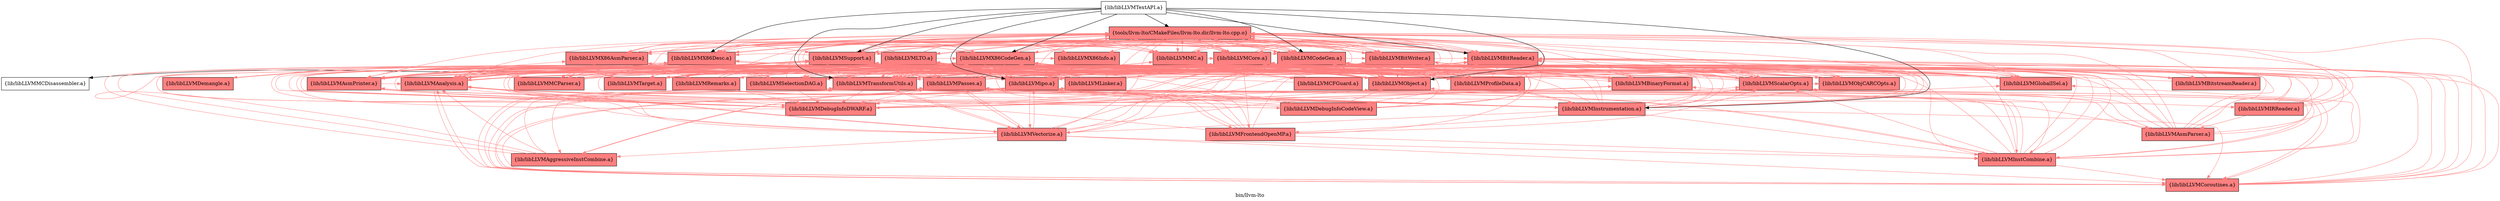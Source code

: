 digraph "bin/llvm-lto" {
	label="bin/llvm-lto";
	{ rank=same; Node0x5652a8c445f8;  }
	{ rank=same; Node0x5652a8c4ddd8; Node0x5652a8c4e2d8; Node0x5652a8c497d8; Node0x5652a8c49cd8; Node0x5652a8c4a1d8; Node0x5652a8c4a6d8; Node0x5652a8c4abd8; Node0x5652a8c4b0d8; Node0x5652a8c4bad8; Node0x5652a8c50fd8; Node0x5652a8c519d8;  }
	{ rank=same; Node0x5652a8c4cfc8; Node0x5652a8c373f8; Node0x5652a8c51ed8; Node0x5652a8c3d6b8; Node0x5652a8c4e788; Node0x5652a8c3d208; Node0x5652a8c3ef68; Node0x5652a8c57d38; Node0x5652a8c4e288; Node0x5652a8c523d8; Node0x5652a8c58738; Node0x5652a8c56078; Node0x5652a8c514d8; Node0x5652a8c44a08; Node0x5652a8c56578; Node0x5652a8c3c9e8; Node0x5652a8c461c8; Node0x5652a8c3b5e8; Node0x5652a8c3ac88; Node0x5652a8c56a78;  }

	Node0x5652a8c445f8 [shape=record,shape=box,style=filled,fillcolor="1.000000 0.5 1",group=1,label="{tools/llvm-lto/CMakeFiles/llvm-lto.dir/llvm-lto.cpp.o}"];
	Node0x5652a8c445f8 -> Node0x5652a8c4ddd8[color="1.000000 0.5 1"];
	Node0x5652a8c445f8 -> Node0x5652a8c4e2d8[color="1.000000 0.5 1"];
	Node0x5652a8c445f8 -> Node0x5652a8c497d8[color="1.000000 0.5 1"];
	Node0x5652a8c445f8 -> Node0x5652a8c49cd8[color="1.000000 0.5 1"];
	Node0x5652a8c445f8 -> Node0x5652a8c4a1d8[color="1.000000 0.5 1"];
	Node0x5652a8c445f8 -> Node0x5652a8c4a6d8[color="1.000000 0.5 1"];
	Node0x5652a8c445f8 -> Node0x5652a8c4abd8[color="1.000000 0.5 1"];
	Node0x5652a8c445f8 -> Node0x5652a8c4b0d8[color="1.000000 0.5 1"];
	Node0x5652a8c445f8 -> Node0x5652a8c4bad8[color="1.000000 0.5 1"];
	Node0x5652a8c445f8 -> Node0x5652a8c50fd8[color="1.000000 0.5 1"];
	Node0x5652a8c445f8 -> Node0x5652a8c519d8[color="1.000000 0.5 1"];
	Node0x5652a8c4ddd8 [shape=record,shape=box,style=filled,fillcolor="1.000000 0.5 1",group=1,label="{lib/libLLVMX86AsmParser.a}"];
	Node0x5652a8c4ddd8 -> Node0x5652a8c445f8[color="1.000000 0.5 1"];
	Node0x5652a8c4ddd8 -> Node0x5652a8c497d8[color="1.000000 0.5 1"];
	Node0x5652a8c4ddd8 -> Node0x5652a8c49cd8[color="1.000000 0.5 1"];
	Node0x5652a8c4ddd8 -> Node0x5652a8c50fd8[color="1.000000 0.5 1"];
	Node0x5652a8c4ddd8 -> Node0x5652a8c519d8[color="1.000000 0.5 1"];
	Node0x5652a8c4ddd8 -> Node0x5652a8c4cfc8[color="1.000000 0.5 1"];
	Node0x5652a8c4e2d8 [shape=record,shape=box,style=filled,fillcolor="1.000000 0.5 1",group=1,label="{lib/libLLVMX86CodeGen.a}"];
	Node0x5652a8c4e2d8 -> Node0x5652a8c497d8[color="1.000000 0.5 1"];
	Node0x5652a8c4e2d8 -> Node0x5652a8c49cd8[color="1.000000 0.5 1"];
	Node0x5652a8c4e2d8 -> Node0x5652a8c4abd8[color="1.000000 0.5 1"];
	Node0x5652a8c4e2d8 -> Node0x5652a8c4b0d8[color="1.000000 0.5 1"];
	Node0x5652a8c4e2d8 -> Node0x5652a8c50fd8[color="1.000000 0.5 1"];
	Node0x5652a8c4e2d8 -> Node0x5652a8c519d8[color="1.000000 0.5 1"];
	Node0x5652a8c4e2d8 -> Node0x5652a8c373f8[color="1.000000 0.5 1"];
	Node0x5652a8c4e2d8 -> Node0x5652a8c445f8[color="1.000000 0.5 1"];
	Node0x5652a8c4e2d8 -> Node0x5652a8c51ed8[color="1.000000 0.5 1"];
	Node0x5652a8c4e2d8 -> Node0x5652a8c3d6b8[color="1.000000 0.5 1"];
	Node0x5652a8c4e2d8 -> Node0x5652a8c4e788[color="1.000000 0.5 1"];
	Node0x5652a8c4e2d8 -> Node0x5652a8c3d208[color="1.000000 0.5 1"];
	Node0x5652a8c4e2d8 -> Node0x5652a8c3ef68[color="1.000000 0.5 1"];
	Node0x5652a8c4e2d8 -> Node0x5652a8c57d38[color="1.000000 0.5 1"];
	Node0x5652a8c4e2d8 -> Node0x5652a8c4e288[color="1.000000 0.5 1"];
	Node0x5652a8c497d8 [shape=record,shape=box,style=filled,fillcolor="1.000000 0.5 1",group=1,label="{lib/libLLVMX86Desc.a}"];
	Node0x5652a8c497d8 -> Node0x5652a8c445f8[color="1.000000 0.5 1"];
	Node0x5652a8c497d8 -> Node0x5652a8c50fd8[color="1.000000 0.5 1"];
	Node0x5652a8c497d8 -> Node0x5652a8c519d8[color="1.000000 0.5 1"];
	Node0x5652a8c497d8 -> Node0x5652a8c4e2d8[color="1.000000 0.5 1"];
	Node0x5652a8c497d8 -> Node0x5652a8c49cd8[color="1.000000 0.5 1"];
	Node0x5652a8c497d8 -> Node0x5652a8c523d8;
	Node0x5652a8c497d8 -> Node0x5652a8c4ddd8[color="1.000000 0.5 1"];
	Node0x5652a8c497d8 -> Node0x5652a8c58738[color="1.000000 0.5 1"];
	Node0x5652a8c49cd8 [shape=record,shape=box,style=filled,fillcolor="1.000000 0.5 1",group=1,label="{lib/libLLVMX86Info.a}"];
	Node0x5652a8c49cd8 -> Node0x5652a8c519d8[color="1.000000 0.5 1"];
	Node0x5652a8c4a1d8 [shape=record,shape=box,style=filled,fillcolor="1.000000 0.5 1",group=1,label="{lib/libLLVMBitReader.a}"];
	Node0x5652a8c4a1d8 -> Node0x5652a8c445f8[color="1.000000 0.5 1"];
	Node0x5652a8c4a1d8 -> Node0x5652a8c4e2d8[color="1.000000 0.5 1"];
	Node0x5652a8c4a1d8 -> Node0x5652a8c4b0d8[color="1.000000 0.5 1"];
	Node0x5652a8c4a1d8 -> Node0x5652a8c519d8[color="1.000000 0.5 1"];
	Node0x5652a8c4a1d8 -> Node0x5652a8c56078[color="1.000000 0.5 1"];
	Node0x5652a8c4a6d8 [shape=record,shape=box,style=filled,fillcolor="1.000000 0.5 1",group=1,label="{lib/libLLVMBitWriter.a}"];
	Node0x5652a8c4a6d8 -> Node0x5652a8c445f8[color="1.000000 0.5 1"];
	Node0x5652a8c4a6d8 -> Node0x5652a8c4e2d8[color="1.000000 0.5 1"];
	Node0x5652a8c4a6d8 -> Node0x5652a8c4a1d8[color="1.000000 0.5 1"];
	Node0x5652a8c4a6d8 -> Node0x5652a8c4b0d8[color="1.000000 0.5 1"];
	Node0x5652a8c4a6d8 -> Node0x5652a8c50fd8[color="1.000000 0.5 1"];
	Node0x5652a8c4a6d8 -> Node0x5652a8c514d8[color="1.000000 0.5 1"];
	Node0x5652a8c4a6d8 -> Node0x5652a8c519d8[color="1.000000 0.5 1"];
	Node0x5652a8c4a6d8 -> Node0x5652a8c4e788[color="1.000000 0.5 1"];
	Node0x5652a8c4abd8 [shape=record,shape=box,style=filled,fillcolor="1.000000 0.5 1",group=1,label="{lib/libLLVMCodeGen.a}"];
	Node0x5652a8c4abd8 -> Node0x5652a8c4e2d8[color="1.000000 0.5 1"];
	Node0x5652a8c4abd8 -> Node0x5652a8c4b0d8[color="1.000000 0.5 1"];
	Node0x5652a8c4abd8 -> Node0x5652a8c519d8[color="1.000000 0.5 1"];
	Node0x5652a8c4abd8 -> Node0x5652a8c4e788[color="1.000000 0.5 1"];
	Node0x5652a8c4abd8 -> Node0x5652a8c445f8[color="1.000000 0.5 1"];
	Node0x5652a8c4abd8 -> Node0x5652a8c50fd8[color="1.000000 0.5 1"];
	Node0x5652a8c4abd8 -> Node0x5652a8c4e288[color="1.000000 0.5 1"];
	Node0x5652a8c4abd8 -> Node0x5652a8c497d8[color="1.000000 0.5 1"];
	Node0x5652a8c4abd8 -> Node0x5652a8c51ed8[color="1.000000 0.5 1"];
	Node0x5652a8c4abd8 -> Node0x5652a8c4a6d8[color="1.000000 0.5 1"];
	Node0x5652a8c4abd8 -> Node0x5652a8c57d38[color="1.000000 0.5 1"];
	Node0x5652a8c4abd8 -> Node0x5652a8c44a08[color="1.000000 0.5 1"];
	Node0x5652a8c4abd8 -> Node0x5652a8c4a1d8[color="1.000000 0.5 1"];
	Node0x5652a8c4abd8 -> Node0x5652a8c373f8[color="1.000000 0.5 1"];
	Node0x5652a8c4b0d8 [shape=record,shape=box,style=filled,fillcolor="1.000000 0.5 1",group=1,label="{lib/libLLVMCore.a}"];
	Node0x5652a8c4b0d8 -> Node0x5652a8c445f8[color="1.000000 0.5 1"];
	Node0x5652a8c4b0d8 -> Node0x5652a8c4e2d8[color="1.000000 0.5 1"];
	Node0x5652a8c4b0d8 -> Node0x5652a8c4a6d8[color="1.000000 0.5 1"];
	Node0x5652a8c4b0d8 -> Node0x5652a8c4abd8[color="1.000000 0.5 1"];
	Node0x5652a8c4b0d8 -> Node0x5652a8c519d8[color="1.000000 0.5 1"];
	Node0x5652a8c4b0d8 -> Node0x5652a8c58738[color="1.000000 0.5 1"];
	Node0x5652a8c4b0d8 -> Node0x5652a8c497d8[color="1.000000 0.5 1"];
	Node0x5652a8c4b0d8 -> Node0x5652a8c4a1d8[color="1.000000 0.5 1"];
	Node0x5652a8c4b0d8 -> Node0x5652a8c56578[color="1.000000 0.5 1"];
	Node0x5652a8c4b0d8 -> Node0x5652a8c3d208[color="1.000000 0.5 1"];
	Node0x5652a8c4bad8 [shape=record,shape=box,style=filled,fillcolor="1.000000 0.5 1",group=1,label="{lib/libLLVMLTO.a}"];
	Node0x5652a8c4bad8 -> Node0x5652a8c445f8[color="1.000000 0.5 1"];
	Node0x5652a8c4bad8 -> Node0x5652a8c4e2d8[color="1.000000 0.5 1"];
	Node0x5652a8c4bad8 -> Node0x5652a8c497d8[color="1.000000 0.5 1"];
	Node0x5652a8c4bad8 -> Node0x5652a8c4a1d8[color="1.000000 0.5 1"];
	Node0x5652a8c4bad8 -> Node0x5652a8c4a6d8[color="1.000000 0.5 1"];
	Node0x5652a8c4bad8 -> Node0x5652a8c4abd8[color="1.000000 0.5 1"];
	Node0x5652a8c4bad8 -> Node0x5652a8c4b0d8[color="1.000000 0.5 1"];
	Node0x5652a8c4bad8 -> Node0x5652a8c514d8[color="1.000000 0.5 1"];
	Node0x5652a8c4bad8 -> Node0x5652a8c519d8[color="1.000000 0.5 1"];
	Node0x5652a8c4bad8 -> Node0x5652a8c3c9e8[color="1.000000 0.5 1"];
	Node0x5652a8c4bad8 -> Node0x5652a8c461c8[color="1.000000 0.5 1"];
	Node0x5652a8c4bad8 -> Node0x5652a8c4e788[color="1.000000 0.5 1"];
	Node0x5652a8c4bad8 -> Node0x5652a8c50fd8[color="1.000000 0.5 1"];
	Node0x5652a8c4bad8 -> Node0x5652a8c51ed8[color="1.000000 0.5 1"];
	Node0x5652a8c4bad8 -> Node0x5652a8c3b5e8[color="1.000000 0.5 1"];
	Node0x5652a8c4bad8 -> Node0x5652a8c4e288[color="1.000000 0.5 1"];
	Node0x5652a8c4bad8 -> Node0x5652a8c58738[color="1.000000 0.5 1"];
	Node0x5652a8c4bad8 -> Node0x5652a8c3ac88[color="1.000000 0.5 1"];
	Node0x5652a8c50fd8 [shape=record,shape=box,style=filled,fillcolor="1.000000 0.5 1",group=1,label="{lib/libLLVMMC.a}"];
	Node0x5652a8c50fd8 -> Node0x5652a8c497d8[color="1.000000 0.5 1"];
	Node0x5652a8c50fd8 -> Node0x5652a8c519d8[color="1.000000 0.5 1"];
	Node0x5652a8c50fd8 -> Node0x5652a8c445f8[color="1.000000 0.5 1"];
	Node0x5652a8c50fd8 -> Node0x5652a8c4a1d8[color="1.000000 0.5 1"];
	Node0x5652a8c50fd8 -> Node0x5652a8c4a6d8[color="1.000000 0.5 1"];
	Node0x5652a8c50fd8 -> Node0x5652a8c4abd8[color="1.000000 0.5 1"];
	Node0x5652a8c50fd8 -> Node0x5652a8c4b0d8[color="1.000000 0.5 1"];
	Node0x5652a8c50fd8 -> Node0x5652a8c4ddd8[color="1.000000 0.5 1"];
	Node0x5652a8c50fd8 -> Node0x5652a8c4e2d8[color="1.000000 0.5 1"];
	Node0x5652a8c50fd8 -> Node0x5652a8c58738[color="1.000000 0.5 1"];
	Node0x5652a8c519d8 [shape=record,shape=box,style=filled,fillcolor="1.000000 0.5 1",group=1,label="{lib/libLLVMSupport.a}"];
	Node0x5652a8c519d8 -> Node0x5652a8c445f8[color="1.000000 0.5 1"];
	Node0x5652a8c519d8 -> Node0x5652a8c4e2d8[color="1.000000 0.5 1"];
	Node0x5652a8c519d8 -> Node0x5652a8c4a1d8[color="1.000000 0.5 1"];
	Node0x5652a8c519d8 -> Node0x5652a8c4abd8[color="1.000000 0.5 1"];
	Node0x5652a8c519d8 -> Node0x5652a8c4b0d8[color="1.000000 0.5 1"];
	Node0x5652a8c519d8 -> Node0x5652a8c4bad8[color="1.000000 0.5 1"];
	Node0x5652a8c519d8 -> Node0x5652a8c514d8[color="1.000000 0.5 1"];
	Node0x5652a8c519d8 -> Node0x5652a8c4a6d8[color="1.000000 0.5 1"];
	Node0x5652a8c519d8 -> Node0x5652a8c50fd8[color="1.000000 0.5 1"];
	Node0x5652a8c519d8 -> Node0x5652a8c497d8[color="1.000000 0.5 1"];
	Node0x5652a8c519d8 -> Node0x5652a8c373f8[color="1.000000 0.5 1"];
	Node0x5652a8c519d8 -> Node0x5652a8c56a78[color="1.000000 0.5 1"];
	Node0x5652a8c4cfc8 [shape=record,shape=box,style=filled,fillcolor="1.000000 0.5 1",group=1,label="{lib/libLLVMMCParser.a}"];
	Node0x5652a8c4cfc8 -> Node0x5652a8c445f8[color="1.000000 0.5 1"];
	Node0x5652a8c4cfc8 -> Node0x5652a8c4ddd8[color="1.000000 0.5 1"];
	Node0x5652a8c4cfc8 -> Node0x5652a8c4e2d8[color="1.000000 0.5 1"];
	Node0x5652a8c4cfc8 -> Node0x5652a8c4a1d8[color="1.000000 0.5 1"];
	Node0x5652a8c4cfc8 -> Node0x5652a8c4abd8[color="1.000000 0.5 1"];
	Node0x5652a8c4cfc8 -> Node0x5652a8c4bad8[color="1.000000 0.5 1"];
	Node0x5652a8c4cfc8 -> Node0x5652a8c50fd8[color="1.000000 0.5 1"];
	Node0x5652a8c4cfc8 -> Node0x5652a8c514d8[color="1.000000 0.5 1"];
	Node0x5652a8c4cfc8 -> Node0x5652a8c519d8[color="1.000000 0.5 1"];
	Node0x5652a8c4cfc8 -> Node0x5652a8c4b0d8[color="1.000000 0.5 1"];
	Node0x5652a8c4cfc8 -> Node0x5652a8c497d8[color="1.000000 0.5 1"];
	Node0x5652a8c373f8 [shape=record,shape=box,style=filled,fillcolor="1.000000 0.5 1",group=1,label="{lib/libLLVMAsmPrinter.a}"];
	Node0x5652a8c373f8 -> Node0x5652a8c445f8[color="1.000000 0.5 1"];
	Node0x5652a8c373f8 -> Node0x5652a8c4e2d8[color="1.000000 0.5 1"];
	Node0x5652a8c373f8 -> Node0x5652a8c497d8[color="1.000000 0.5 1"];
	Node0x5652a8c373f8 -> Node0x5652a8c4a1d8[color="1.000000 0.5 1"];
	Node0x5652a8c373f8 -> Node0x5652a8c4abd8[color="1.000000 0.5 1"];
	Node0x5652a8c373f8 -> Node0x5652a8c4b0d8[color="1.000000 0.5 1"];
	Node0x5652a8c373f8 -> Node0x5652a8c4bad8[color="1.000000 0.5 1"];
	Node0x5652a8c373f8 -> Node0x5652a8c50fd8[color="1.000000 0.5 1"];
	Node0x5652a8c373f8 -> Node0x5652a8c519d8[color="1.000000 0.5 1"];
	Node0x5652a8c373f8 -> Node0x5652a8c51ed8[color="1.000000 0.5 1"];
	Node0x5652a8c373f8 -> Node0x5652a8c4e788[color="1.000000 0.5 1"];
	Node0x5652a8c373f8 -> Node0x5652a8c58738[color="1.000000 0.5 1"];
	Node0x5652a8c373f8 -> Node0x5652a8c56578[color="1.000000 0.5 1"];
	Node0x5652a8c373f8 -> Node0x5652a8c4ddd8[color="1.000000 0.5 1"];
	Node0x5652a8c373f8 -> Node0x5652a8c514d8[color="1.000000 0.5 1"];
	Node0x5652a8c373f8 -> Node0x5652a8c4cfc8[color="1.000000 0.5 1"];
	Node0x5652a8c373f8 -> Node0x5652a8c3db68[color="1.000000 0.5 1"];
	Node0x5652a8c373f8 -> Node0x5652a8c4a6d8[color="1.000000 0.5 1"];
	Node0x5652a8c373f8 -> Node0x5652a8c4b268[color="1.000000 0.5 1"];
	Node0x5652a8c51ed8 [shape=record,shape=box,style=filled,fillcolor="1.000000 0.5 1",group=1,label="{lib/libLLVMTarget.a}"];
	Node0x5652a8c51ed8 -> Node0x5652a8c4e2d8[color="1.000000 0.5 1"];
	Node0x5652a8c51ed8 -> Node0x5652a8c4abd8[color="1.000000 0.5 1"];
	Node0x5652a8c51ed8 -> Node0x5652a8c4b0d8[color="1.000000 0.5 1"];
	Node0x5652a8c51ed8 -> Node0x5652a8c50fd8[color="1.000000 0.5 1"];
	Node0x5652a8c51ed8 -> Node0x5652a8c519d8[color="1.000000 0.5 1"];
	Node0x5652a8c51ed8 -> Node0x5652a8c4bad8[color="1.000000 0.5 1"];
	Node0x5652a8c51ed8 -> Node0x5652a8c4e788[color="1.000000 0.5 1"];
	Node0x5652a8c3d6b8 [shape=record,shape=box,style=filled,fillcolor="1.000000 0.5 1",group=1,label="{lib/libLLVMSelectionDAG.a}"];
	Node0x5652a8c3d6b8 -> Node0x5652a8c445f8[color="1.000000 0.5 1"];
	Node0x5652a8c3d6b8 -> Node0x5652a8c4e2d8[color="1.000000 0.5 1"];
	Node0x5652a8c3d6b8 -> Node0x5652a8c4abd8[color="1.000000 0.5 1"];
	Node0x5652a8c3d6b8 -> Node0x5652a8c4b0d8[color="1.000000 0.5 1"];
	Node0x5652a8c3d6b8 -> Node0x5652a8c519d8[color="1.000000 0.5 1"];
	Node0x5652a8c3d6b8 -> Node0x5652a8c4e788[color="1.000000 0.5 1"];
	Node0x5652a8c3d6b8 -> Node0x5652a8c50fd8[color="1.000000 0.5 1"];
	Node0x5652a8c3d6b8 -> Node0x5652a8c4a1d8[color="1.000000 0.5 1"];
	Node0x5652a8c3d6b8 -> Node0x5652a8c4a6d8[color="1.000000 0.5 1"];
	Node0x5652a8c3d6b8 -> Node0x5652a8c51ed8[color="1.000000 0.5 1"];
	Node0x5652a8c3d6b8 -> Node0x5652a8c3db68[color="1.000000 0.5 1"];
	Node0x5652a8c3d6b8 -> Node0x5652a8c3d208[color="1.000000 0.5 1"];
	Node0x5652a8c3d6b8 -> Node0x5652a8c4e288[color="1.000000 0.5 1"];
	Node0x5652a8c4e788 [shape=record,shape=box,style=filled,fillcolor="1.000000 0.5 1",group=1,label="{lib/libLLVMAnalysis.a}"];
	Node0x5652a8c4e788 -> Node0x5652a8c445f8[color="1.000000 0.5 1"];
	Node0x5652a8c4e788 -> Node0x5652a8c4e2d8[color="1.000000 0.5 1"];
	Node0x5652a8c4e788 -> Node0x5652a8c4b0d8[color="1.000000 0.5 1"];
	Node0x5652a8c4e788 -> Node0x5652a8c44a08[color="1.000000 0.5 1"];
	Node0x5652a8c4e788 -> Node0x5652a8c519d8[color="1.000000 0.5 1"];
	Node0x5652a8c4e788 -> Node0x5652a8c3b5e8[color="1.000000 0.5 1"];
	Node0x5652a8c4e788 -> Node0x5652a8c4a1d8[color="1.000000 0.5 1"];
	Node0x5652a8c4e788 -> Node0x5652a8c4abd8[color="1.000000 0.5 1"];
	Node0x5652a8c4e788 -> Node0x5652a8c3c9e8[color="1.000000 0.5 1"];
	Node0x5652a8c4e788 -> Node0x5652a8c4a6d8[color="1.000000 0.5 1"];
	Node0x5652a8c4e788 -> Node0x5652a8c3d208[color="1.000000 0.5 1"];
	Node0x5652a8c4e788 -> Node0x5652a8c4dce8[color="1.000000 0.5 1"];
	Node0x5652a8c4e788 -> Node0x5652a8c4bad8[color="1.000000 0.5 1"];
	Node0x5652a8c4e788 -> Node0x5652a8c3db68[color="1.000000 0.5 1"];
	Node0x5652a8c4e788 -> Node0x5652a8c3b188[color="1.000000 0.5 1"];
	Node0x5652a8c4e788 -> Node0x5652a8c3d6b8[color="1.000000 0.5 1"];
	Node0x5652a8c4e788 -> Node0x5652a8c46768[color="1.000000 0.5 1"];
	Node0x5652a8c4e788 -> Node0x5652a8c4d7e8[color="1.000000 0.5 1"];
	Node0x5652a8c4e788 -> Node0x5652a8c57d38[color="1.000000 0.5 1"];
	Node0x5652a8c4e788 -> Node0x5652a8c4e288[color="1.000000 0.5 1"];
	Node0x5652a8c4e788 -> Node0x5652a8c58738[color="1.000000 0.5 1"];
	Node0x5652a8c4e788 -> Node0x5652a8c514d8[color="1.000000 0.5 1"];
	Node0x5652a8c4e788 -> Node0x5652a8c44f08[color="1.000000 0.5 1"];
	Node0x5652a8c4e788 -> Node0x5652a8c3ac88[color="1.000000 0.5 1"];
	Node0x5652a8c3d208 [shape=record,shape=box,style=filled,fillcolor="1.000000 0.5 1",group=1,label="{lib/libLLVMGlobalISel.a}"];
	Node0x5652a8c3d208 -> Node0x5652a8c4e2d8[color="1.000000 0.5 1"];
	Node0x5652a8c3d208 -> Node0x5652a8c4abd8[color="1.000000 0.5 1"];
	Node0x5652a8c3d208 -> Node0x5652a8c4b0d8[color="1.000000 0.5 1"];
	Node0x5652a8c3d208 -> Node0x5652a8c519d8[color="1.000000 0.5 1"];
	Node0x5652a8c3d208 -> Node0x5652a8c445f8[color="1.000000 0.5 1"];
	Node0x5652a8c3d208 -> Node0x5652a8c50fd8[color="1.000000 0.5 1"];
	Node0x5652a8c3d208 -> Node0x5652a8c51ed8[color="1.000000 0.5 1"];
	Node0x5652a8c3d208 -> Node0x5652a8c3d6b8[color="1.000000 0.5 1"];
	Node0x5652a8c3d208 -> Node0x5652a8c4e788[color="1.000000 0.5 1"];
	Node0x5652a8c3d208 -> Node0x5652a8c4e288[color="1.000000 0.5 1"];
	Node0x5652a8c3ef68 [shape=record,shape=box,style=filled,fillcolor="1.000000 0.5 1",group=1,label="{lib/libLLVMCFGuard.a}"];
	Node0x5652a8c3ef68 -> Node0x5652a8c4e2d8[color="1.000000 0.5 1"];
	Node0x5652a8c3ef68 -> Node0x5652a8c4b0d8[color="1.000000 0.5 1"];
	Node0x5652a8c3ef68 -> Node0x5652a8c519d8[color="1.000000 0.5 1"];
	Node0x5652a8c57d38 [shape=record,shape=box,style=filled,fillcolor="1.000000 0.5 1",group=1,label="{lib/libLLVMProfileData.a}"];
	Node0x5652a8c57d38 -> Node0x5652a8c445f8[color="1.000000 0.5 1"];
	Node0x5652a8c57d38 -> Node0x5652a8c4a1d8[color="1.000000 0.5 1"];
	Node0x5652a8c57d38 -> Node0x5652a8c4abd8[color="1.000000 0.5 1"];
	Node0x5652a8c57d38 -> Node0x5652a8c4b0d8[color="1.000000 0.5 1"];
	Node0x5652a8c57d38 -> Node0x5652a8c519d8[color="1.000000 0.5 1"];
	Node0x5652a8c57d38 -> Node0x5652a8c3c9e8[color="1.000000 0.5 1"];
	Node0x5652a8c57d38 -> Node0x5652a8c4dce8[color="1.000000 0.5 1"];
	Node0x5652a8c57d38 -> Node0x5652a8c497d8[color="1.000000 0.5 1"];
	Node0x5652a8c57d38 -> Node0x5652a8c4a6d8[color="1.000000 0.5 1"];
	Node0x5652a8c57d38 -> Node0x5652a8c4e788[color="1.000000 0.5 1"];
	Node0x5652a8c57d38 -> Node0x5652a8c4e2d8[color="1.000000 0.5 1"];
	Node0x5652a8c57d38 -> Node0x5652a8c4bad8[color="1.000000 0.5 1"];
	Node0x5652a8c57d38 -> Node0x5652a8c50fd8[color="1.000000 0.5 1"];
	Node0x5652a8c57d38 -> Node0x5652a8c4b268[color="1.000000 0.5 1"];
	Node0x5652a8c4e288 [shape=record,shape=box,style=filled,fillcolor="1.000000 0.5 1",group=1,label="{lib/libLLVMTransformUtils.a}"];
	Node0x5652a8c4e288 -> Node0x5652a8c445f8[color="1.000000 0.5 1"];
	Node0x5652a8c4e288 -> Node0x5652a8c4e2d8[color="1.000000 0.5 1"];
	Node0x5652a8c4e288 -> Node0x5652a8c4b0d8[color="1.000000 0.5 1"];
	Node0x5652a8c4e288 -> Node0x5652a8c519d8[color="1.000000 0.5 1"];
	Node0x5652a8c4e288 -> Node0x5652a8c514d8[color="1.000000 0.5 1"];
	Node0x5652a8c4e288 -> Node0x5652a8c4a6d8[color="1.000000 0.5 1"];
	Node0x5652a8c4e288 -> Node0x5652a8c4abd8[color="1.000000 0.5 1"];
	Node0x5652a8c4e288 -> Node0x5652a8c3db68[color="1.000000 0.5 1"];
	Node0x5652a8c4e288 -> Node0x5652a8c3d6b8[color="1.000000 0.5 1"];
	Node0x5652a8c4e288 -> Node0x5652a8c3c9e8[color="1.000000 0.5 1"];
	Node0x5652a8c4e288 -> Node0x5652a8c4e788[color="1.000000 0.5 1"];
	Node0x5652a8c4e288 -> Node0x5652a8c3d208[color="1.000000 0.5 1"];
	Node0x5652a8c4e288 -> Node0x5652a8c44a08[color="1.000000 0.5 1"];
	Node0x5652a8c4e288 -> Node0x5652a8c3b5e8[color="1.000000 0.5 1"];
	Node0x5652a8c4e288 -> Node0x5652a8c4bad8[color="1.000000 0.5 1"];
	Node0x5652a8c4e288 -> Node0x5652a8c4a1d8[color="1.000000 0.5 1"];
	Node0x5652a8c4e288 -> Node0x5652a8c3b188[color="1.000000 0.5 1"];
	Node0x5652a8c4e288 -> Node0x5652a8c373f8[color="1.000000 0.5 1"];
	Node0x5652a8c4e288 -> Node0x5652a8c46768[color="1.000000 0.5 1"];
	Node0x5652a8c4e288 -> Node0x5652a8c4d7e8[color="1.000000 0.5 1"];
	Node0x5652a8c4e288 -> Node0x5652a8c4dce8[color="1.000000 0.5 1"];
	Node0x5652a8c4e288 -> Node0x5652a8c45cc8[color="1.000000 0.5 1"];
	Node0x5652a8c523d8 [shape=record,shape=box,group=0,label="{lib/libLLVMMCDisassembler.a}"];
	Node0x5652a8c58738 [shape=record,shape=box,style=filled,fillcolor="1.000000 0.5 1",group=1,label="{lib/libLLVMBinaryFormat.a}"];
	Node0x5652a8c58738 -> Node0x5652a8c4b0d8[color="1.000000 0.5 1"];
	Node0x5652a8c58738 -> Node0x5652a8c519d8[color="1.000000 0.5 1"];
	Node0x5652a8c58738 -> Node0x5652a8c3db68[color="1.000000 0.5 1"];
	Node0x5652a8c58738 -> Node0x5652a8c445f8[color="1.000000 0.5 1"];
	Node0x5652a8c56078 [shape=record,shape=box,style=filled,fillcolor="1.000000 0.5 1",group=1,label="{lib/libLLVMBitstreamReader.a}"];
	Node0x5652a8c56078 -> Node0x5652a8c445f8[color="1.000000 0.5 1"];
	Node0x5652a8c56078 -> Node0x5652a8c4a1d8[color="1.000000 0.5 1"];
	Node0x5652a8c56078 -> Node0x5652a8c4a6d8[color="1.000000 0.5 1"];
	Node0x5652a8c56078 -> Node0x5652a8c519d8[color="1.000000 0.5 1"];
	Node0x5652a8c514d8 [shape=record,shape=box,style=filled,fillcolor="1.000000 0.5 1",group=1,label="{lib/libLLVMObject.a}"];
	Node0x5652a8c514d8 -> Node0x5652a8c445f8[color="1.000000 0.5 1"];
	Node0x5652a8c514d8 -> Node0x5652a8c519d8[color="1.000000 0.5 1"];
	Node0x5652a8c514d8 -> Node0x5652a8c4a1d8[color="1.000000 0.5 1"];
	Node0x5652a8c514d8 -> Node0x5652a8c4b0d8[color="1.000000 0.5 1"];
	Node0x5652a8c514d8 -> Node0x5652a8c4bad8[color="1.000000 0.5 1"];
	Node0x5652a8c514d8 -> Node0x5652a8c58738[color="1.000000 0.5 1"];
	Node0x5652a8c514d8 -> Node0x5652a8c4e2d8[color="1.000000 0.5 1"];
	Node0x5652a8c514d8 -> Node0x5652a8c4a6d8[color="1.000000 0.5 1"];
	Node0x5652a8c514d8 -> Node0x5652a8c50fd8[color="1.000000 0.5 1"];
	Node0x5652a8c514d8 -> Node0x5652a8c497d8[color="1.000000 0.5 1"];
	Node0x5652a8c514d8 -> Node0x5652a8c4ddd8[color="1.000000 0.5 1"];
	Node0x5652a8c514d8 -> Node0x5652a8c4abd8[color="1.000000 0.5 1"];
	Node0x5652a8c514d8 -> Node0x5652a8c4cfc8[color="1.000000 0.5 1"];
	Node0x5652a8c44a08 [shape=record,shape=box,style=filled,fillcolor="1.000000 0.5 1",group=1,label="{lib/libLLVMScalarOpts.a}"];
	Node0x5652a8c44a08 -> Node0x5652a8c445f8[color="1.000000 0.5 1"];
	Node0x5652a8c44a08 -> Node0x5652a8c4e2d8[color="1.000000 0.5 1"];
	Node0x5652a8c44a08 -> Node0x5652a8c4abd8[color="1.000000 0.5 1"];
	Node0x5652a8c44a08 -> Node0x5652a8c4b0d8[color="1.000000 0.5 1"];
	Node0x5652a8c44a08 -> Node0x5652a8c519d8[color="1.000000 0.5 1"];
	Node0x5652a8c44a08 -> Node0x5652a8c3c9e8[color="1.000000 0.5 1"];
	Node0x5652a8c44a08 -> Node0x5652a8c4e788[color="1.000000 0.5 1"];
	Node0x5652a8c44a08 -> Node0x5652a8c3b5e8[color="1.000000 0.5 1"];
	Node0x5652a8c44a08 -> Node0x5652a8c4e288[color="1.000000 0.5 1"];
	Node0x5652a8c44a08 -> Node0x5652a8c4a6d8[color="1.000000 0.5 1"];
	Node0x5652a8c44a08 -> Node0x5652a8c3b188[color="1.000000 0.5 1"];
	Node0x5652a8c44a08 -> Node0x5652a8c3d6b8[color="1.000000 0.5 1"];
	Node0x5652a8c44a08 -> Node0x5652a8c4a1d8[color="1.000000 0.5 1"];
	Node0x5652a8c44a08 -> Node0x5652a8c3ac88[color="1.000000 0.5 1"];
	Node0x5652a8c56578 [shape=record,shape=box,style=filled,fillcolor="1.000000 0.5 1",group=1,label="{lib/libLLVMRemarks.a}"];
	Node0x5652a8c56578 -> Node0x5652a8c4bad8[color="1.000000 0.5 1"];
	Node0x5652a8c56578 -> Node0x5652a8c519d8[color="1.000000 0.5 1"];
	Node0x5652a8c56578 -> Node0x5652a8c4a1d8[color="1.000000 0.5 1"];
	Node0x5652a8c56578 -> Node0x5652a8c4a6d8[color="1.000000 0.5 1"];
	Node0x5652a8c56578 -> Node0x5652a8c4abd8[color="1.000000 0.5 1"];
	Node0x5652a8c56578 -> Node0x5652a8c445f8[color="1.000000 0.5 1"];
	Node0x5652a8c56578 -> Node0x5652a8c514d8[color="1.000000 0.5 1"];
	Node0x5652a8c56578 -> Node0x5652a8c3db68[color="1.000000 0.5 1"];
	Node0x5652a8c56578 -> Node0x5652a8c56078[color="1.000000 0.5 1"];
	Node0x5652a8c3c9e8 [shape=record,shape=box,style=filled,fillcolor="1.000000 0.5 1",group=1,label="{lib/libLLVMipo.a}"];
	Node0x5652a8c3c9e8 -> Node0x5652a8c4e2d8[color="1.000000 0.5 1"];
	Node0x5652a8c3c9e8 -> Node0x5652a8c4abd8[color="1.000000 0.5 1"];
	Node0x5652a8c3c9e8 -> Node0x5652a8c4b0d8[color="1.000000 0.5 1"];
	Node0x5652a8c3c9e8 -> Node0x5652a8c519d8[color="1.000000 0.5 1"];
	Node0x5652a8c3c9e8 -> Node0x5652a8c4e288[color="1.000000 0.5 1"];
	Node0x5652a8c3c9e8 -> Node0x5652a8c4e788[color="1.000000 0.5 1"];
	Node0x5652a8c3c9e8 -> Node0x5652a8c4a6d8[color="1.000000 0.5 1"];
	Node0x5652a8c3c9e8 -> Node0x5652a8c3db68[color="1.000000 0.5 1"];
	Node0x5652a8c3c9e8 -> Node0x5652a8c3b5e8[color="1.000000 0.5 1"];
	Node0x5652a8c3c9e8 -> Node0x5652a8c445f8[color="1.000000 0.5 1"];
	Node0x5652a8c3c9e8 -> Node0x5652a8c4a1d8[color="1.000000 0.5 1"];
	Node0x5652a8c3c9e8 -> Node0x5652a8c3d6b8[color="1.000000 0.5 1"];
	Node0x5652a8c3c9e8 -> Node0x5652a8c3b188[color="1.000000 0.5 1"];
	Node0x5652a8c3c9e8 -> Node0x5652a8c373f8[color="1.000000 0.5 1"];
	Node0x5652a8c3c9e8 -> Node0x5652a8c4bad8[color="1.000000 0.5 1"];
	Node0x5652a8c3c9e8 -> Node0x5652a8c4b5d8[color="1.000000 0.5 1"];
	Node0x5652a8c3c9e8 -> Node0x5652a8c461c8[color="1.000000 0.5 1"];
	Node0x5652a8c3c9e8 -> Node0x5652a8c45cc8[color="1.000000 0.5 1"];
	Node0x5652a8c3c9e8 -> Node0x5652a8c3d208[color="1.000000 0.5 1"];
	Node0x5652a8c3c9e8 -> Node0x5652a8c44a08[color="1.000000 0.5 1"];
	Node0x5652a8c3c9e8 -> Node0x5652a8c46c68[color="1.000000 0.5 1"];
	Node0x5652a8c3c9e8 -> Node0x5652a8c46768[color="1.000000 0.5 1"];
	Node0x5652a8c3c9e8 -> Node0x5652a8c4d7e8[color="1.000000 0.5 1"];
	Node0x5652a8c3c9e8 -> Node0x5652a8c4dce8[color="1.000000 0.5 1"];
	Node0x5652a8c3c9e8 -> Node0x5652a8c514d8[color="1.000000 0.5 1"];
	Node0x5652a8c3c9e8 -> Node0x5652a8c57d38[color="1.000000 0.5 1"];
	Node0x5652a8c461c8 [shape=record,shape=box,style=filled,fillcolor="1.000000 0.5 1",group=1,label="{lib/libLLVMLinker.a}"];
	Node0x5652a8c461c8 -> Node0x5652a8c445f8[color="1.000000 0.5 1"];
	Node0x5652a8c461c8 -> Node0x5652a8c4e2d8[color="1.000000 0.5 1"];
	Node0x5652a8c461c8 -> Node0x5652a8c4abd8[color="1.000000 0.5 1"];
	Node0x5652a8c461c8 -> Node0x5652a8c4b0d8[color="1.000000 0.5 1"];
	Node0x5652a8c461c8 -> Node0x5652a8c4bad8[color="1.000000 0.5 1"];
	Node0x5652a8c461c8 -> Node0x5652a8c514d8[color="1.000000 0.5 1"];
	Node0x5652a8c461c8 -> Node0x5652a8c519d8[color="1.000000 0.5 1"];
	Node0x5652a8c461c8 -> Node0x5652a8c3c9e8[color="1.000000 0.5 1"];
	Node0x5652a8c461c8 -> Node0x5652a8c4e288[color="1.000000 0.5 1"];
	Node0x5652a8c3b5e8 [shape=record,shape=box,style=filled,fillcolor="1.000000 0.5 1",group=1,label="{lib/libLLVMPasses.a}"];
	Node0x5652a8c3b5e8 -> Node0x5652a8c445f8[color="1.000000 0.5 1"];
	Node0x5652a8c3b5e8 -> Node0x5652a8c4e2d8[color="1.000000 0.5 1"];
	Node0x5652a8c3b5e8 -> Node0x5652a8c4abd8[color="1.000000 0.5 1"];
	Node0x5652a8c3b5e8 -> Node0x5652a8c4b0d8[color="1.000000 0.5 1"];
	Node0x5652a8c3b5e8 -> Node0x5652a8c4bad8[color="1.000000 0.5 1"];
	Node0x5652a8c3b5e8 -> Node0x5652a8c44a08[color="1.000000 0.5 1"];
	Node0x5652a8c3b5e8 -> Node0x5652a8c519d8[color="1.000000 0.5 1"];
	Node0x5652a8c3b5e8 -> Node0x5652a8c51ed8[color="1.000000 0.5 1"];
	Node0x5652a8c3b5e8 -> Node0x5652a8c3db68[color="1.000000 0.5 1"];
	Node0x5652a8c3b5e8 -> Node0x5652a8c3ac88[color="1.000000 0.5 1"];
	Node0x5652a8c3b5e8 -> Node0x5652a8c3b188[color="1.000000 0.5 1"];
	Node0x5652a8c3b5e8 -> Node0x5652a8c3c9e8[color="1.000000 0.5 1"];
	Node0x5652a8c3b5e8 -> Node0x5652a8c46c68[color="1.000000 0.5 1"];
	Node0x5652a8c3b5e8 -> Node0x5652a8c46768[color="1.000000 0.5 1"];
	Node0x5652a8c3b5e8 -> Node0x5652a8c4d7e8[color="1.000000 0.5 1"];
	Node0x5652a8c3b5e8 -> Node0x5652a8c4dce8[color="1.000000 0.5 1"];
	Node0x5652a8c3b5e8 -> Node0x5652a8c4e288[color="1.000000 0.5 1"];
	Node0x5652a8c3b5e8 -> Node0x5652a8c4e788[color="1.000000 0.5 1"];
	Node0x5652a8c3b5e8 -> Node0x5652a8c4a1d8[color="1.000000 0.5 1"];
	Node0x5652a8c3ac88 [shape=record,shape=box,style=filled,fillcolor="1.000000 0.5 1",group=1,label="{lib/libLLVMObjCARCOpts.a}"];
	Node0x5652a8c3ac88 -> Node0x5652a8c445f8[color="1.000000 0.5 1"];
	Node0x5652a8c3ac88 -> Node0x5652a8c4e2d8[color="1.000000 0.5 1"];
	Node0x5652a8c3ac88 -> Node0x5652a8c4abd8[color="1.000000 0.5 1"];
	Node0x5652a8c3ac88 -> Node0x5652a8c4b0d8[color="1.000000 0.5 1"];
	Node0x5652a8c3ac88 -> Node0x5652a8c519d8[color="1.000000 0.5 1"];
	Node0x5652a8c3ac88 -> Node0x5652a8c4e288[color="1.000000 0.5 1"];
	Node0x5652a8c3ac88 -> Node0x5652a8c4e788[color="1.000000 0.5 1"];
	Node0x5652a8c3ac88 -> Node0x5652a8c4a1d8[color="1.000000 0.5 1"];
	Node0x5652a8c3db68 [shape=record,shape=box,style=filled,fillcolor="1.000000 0.5 1",group=1,label="{lib/libLLVMDebugInfoDWARF.a}"];
	Node0x5652a8c3db68 -> Node0x5652a8c497d8[color="1.000000 0.5 1"];
	Node0x5652a8c3db68 -> Node0x5652a8c4abd8[color="1.000000 0.5 1"];
	Node0x5652a8c3db68 -> Node0x5652a8c50fd8[color="1.000000 0.5 1"];
	Node0x5652a8c3db68 -> Node0x5652a8c519d8[color="1.000000 0.5 1"];
	Node0x5652a8c3db68 -> Node0x5652a8c58738[color="1.000000 0.5 1"];
	Node0x5652a8c3db68 -> Node0x5652a8c445f8[color="1.000000 0.5 1"];
	Node0x5652a8c3db68 -> Node0x5652a8c4a1d8[color="1.000000 0.5 1"];
	Node0x5652a8c3db68 -> Node0x5652a8c4bad8[color="1.000000 0.5 1"];
	Node0x5652a8c3db68 -> Node0x5652a8c4a6d8[color="1.000000 0.5 1"];
	Node0x5652a8c3db68 -> Node0x5652a8c514d8[color="1.000000 0.5 1"];
	Node0x5652a8c3db68 -> Node0x5652a8c4b0d8[color="1.000000 0.5 1"];
	Node0x5652a8c3db68 -> Node0x5652a8c4e2d8[color="1.000000 0.5 1"];
	Node0x5652a8c4b268 [shape=record,shape=box,style=filled,fillcolor="1.000000 0.5 1",group=1,label="{lib/libLLVMDebugInfoCodeView.a}"];
	Node0x5652a8c4b268 -> Node0x5652a8c445f8[color="1.000000 0.5 1"];
	Node0x5652a8c4b268 -> Node0x5652a8c4a1d8[color="1.000000 0.5 1"];
	Node0x5652a8c4b268 -> Node0x5652a8c519d8[color="1.000000 0.5 1"];
	Node0x5652a8c4b268 -> Node0x5652a8c514d8[color="1.000000 0.5 1"];
	Node0x5652a8c4b268 -> Node0x5652a8c373f8[color="1.000000 0.5 1"];
	Node0x5652a8c4b268 -> Node0x5652a8c3c9e8[color="1.000000 0.5 1"];
	Node0x5652a8c4b268 -> Node0x5652a8c4e2d8[color="1.000000 0.5 1"];
	Node0x5652a8c4b268 -> Node0x5652a8c4bad8[color="1.000000 0.5 1"];
	Node0x5652a8c4b268 -> Node0x5652a8c4b0d8[color="1.000000 0.5 1"];
	Node0x5652a8c3b188 [shape=record,shape=box,style=filled,fillcolor="1.000000 0.5 1",group=1,label="{lib/libLLVMCoroutines.a}"];
	Node0x5652a8c3b188 -> Node0x5652a8c4e2d8[color="1.000000 0.5 1"];
	Node0x5652a8c3b188 -> Node0x5652a8c4b0d8[color="1.000000 0.5 1"];
	Node0x5652a8c3b188 -> Node0x5652a8c519d8[color="1.000000 0.5 1"];
	Node0x5652a8c3b188 -> Node0x5652a8c44a08[color="1.000000 0.5 1"];
	Node0x5652a8c3b188 -> Node0x5652a8c4abd8[color="1.000000 0.5 1"];
	Node0x5652a8c3b188 -> Node0x5652a8c3c9e8[color="1.000000 0.5 1"];
	Node0x5652a8c3b188 -> Node0x5652a8c4e288[color="1.000000 0.5 1"];
	Node0x5652a8c3b188 -> Node0x5652a8c4e788[color="1.000000 0.5 1"];
	Node0x5652a8c3b188 -> Node0x5652a8c445f8[color="1.000000 0.5 1"];
	Node0x5652a8c3b188 -> Node0x5652a8c4a1d8[color="1.000000 0.5 1"];
	Node0x5652a8c3b188 -> Node0x5652a8c4a6d8[color="1.000000 0.5 1"];
	Node0x5652a8c3b188 -> Node0x5652a8c3b5e8[color="1.000000 0.5 1"];
	Node0x5652a8c46c68 [shape=record,shape=box,style=filled,fillcolor="1.000000 0.5 1",group=1,label="{lib/libLLVMAggressiveInstCombine.a}"];
	Node0x5652a8c46c68 -> Node0x5652a8c4e2d8[color="1.000000 0.5 1"];
	Node0x5652a8c46c68 -> Node0x5652a8c4abd8[color="1.000000 0.5 1"];
	Node0x5652a8c46c68 -> Node0x5652a8c4b0d8[color="1.000000 0.5 1"];
	Node0x5652a8c46c68 -> Node0x5652a8c519d8[color="1.000000 0.5 1"];
	Node0x5652a8c46c68 -> Node0x5652a8c4e288[color="1.000000 0.5 1"];
	Node0x5652a8c46c68 -> Node0x5652a8c4e788[color="1.000000 0.5 1"];
	Node0x5652a8c46768 [shape=record,shape=box,style=filled,fillcolor="1.000000 0.5 1",group=1,label="{lib/libLLVMInstCombine.a}"];
	Node0x5652a8c46768 -> Node0x5652a8c445f8[color="1.000000 0.5 1"];
	Node0x5652a8c46768 -> Node0x5652a8c4e2d8[color="1.000000 0.5 1"];
	Node0x5652a8c46768 -> Node0x5652a8c4a1d8[color="1.000000 0.5 1"];
	Node0x5652a8c46768 -> Node0x5652a8c4a6d8[color="1.000000 0.5 1"];
	Node0x5652a8c46768 -> Node0x5652a8c4abd8[color="1.000000 0.5 1"];
	Node0x5652a8c46768 -> Node0x5652a8c4b0d8[color="1.000000 0.5 1"];
	Node0x5652a8c46768 -> Node0x5652a8c519d8[color="1.000000 0.5 1"];
	Node0x5652a8c46768 -> Node0x5652a8c3d6b8[color="1.000000 0.5 1"];
	Node0x5652a8c46768 -> Node0x5652a8c3b188[color="1.000000 0.5 1"];
	Node0x5652a8c46768 -> Node0x5652a8c44a08[color="1.000000 0.5 1"];
	Node0x5652a8c46768 -> Node0x5652a8c4e288[color="1.000000 0.5 1"];
	Node0x5652a8c46768 -> Node0x5652a8c4e788[color="1.000000 0.5 1"];
	Node0x5652a8c46768 -> Node0x5652a8c3c9e8[color="1.000000 0.5 1"];
	Node0x5652a8c46768 -> Node0x5652a8c3d208[color="1.000000 0.5 1"];
	Node0x5652a8c4d7e8 [shape=record,shape=box,style=filled,fillcolor="1.000000 0.5 1",group=1,label="{lib/libLLVMVectorize.a}"];
	Node0x5652a8c4d7e8 -> Node0x5652a8c4e2d8[color="1.000000 0.5 1"];
	Node0x5652a8c4d7e8 -> Node0x5652a8c4abd8[color="1.000000 0.5 1"];
	Node0x5652a8c4d7e8 -> Node0x5652a8c4b0d8[color="1.000000 0.5 1"];
	Node0x5652a8c4d7e8 -> Node0x5652a8c519d8[color="1.000000 0.5 1"];
	Node0x5652a8c4d7e8 -> Node0x5652a8c3d208[color="1.000000 0.5 1"];
	Node0x5652a8c4d7e8 -> Node0x5652a8c3b5e8[color="1.000000 0.5 1"];
	Node0x5652a8c4d7e8 -> Node0x5652a8c3b188[color="1.000000 0.5 1"];
	Node0x5652a8c4d7e8 -> Node0x5652a8c44a08[color="1.000000 0.5 1"];
	Node0x5652a8c4d7e8 -> Node0x5652a8c4e288[color="1.000000 0.5 1"];
	Node0x5652a8c4d7e8 -> Node0x5652a8c4e788[color="1.000000 0.5 1"];
	Node0x5652a8c4d7e8 -> Node0x5652a8c445f8[color="1.000000 0.5 1"];
	Node0x5652a8c4d7e8 -> Node0x5652a8c4a1d8[color="1.000000 0.5 1"];
	Node0x5652a8c4d7e8 -> Node0x5652a8c4a6d8[color="1.000000 0.5 1"];
	Node0x5652a8c4d7e8 -> Node0x5652a8c3c9e8[color="1.000000 0.5 1"];
	Node0x5652a8c4d7e8 -> Node0x5652a8c46c68[color="1.000000 0.5 1"];
	Node0x5652a8c4d7e8 -> Node0x5652a8c46768[color="1.000000 0.5 1"];
	Node0x5652a8c4dce8 [shape=record,shape=box,style=filled,fillcolor="1.000000 0.5 1",group=1,label="{lib/libLLVMInstrumentation.a}"];
	Node0x5652a8c4dce8 -> Node0x5652a8c445f8[color="1.000000 0.5 1"];
	Node0x5652a8c4dce8 -> Node0x5652a8c4e2d8[color="1.000000 0.5 1"];
	Node0x5652a8c4dce8 -> Node0x5652a8c4a1d8[color="1.000000 0.5 1"];
	Node0x5652a8c4dce8 -> Node0x5652a8c4abd8[color="1.000000 0.5 1"];
	Node0x5652a8c4dce8 -> Node0x5652a8c4b0d8[color="1.000000 0.5 1"];
	Node0x5652a8c4dce8 -> Node0x5652a8c50fd8[color="1.000000 0.5 1"];
	Node0x5652a8c4dce8 -> Node0x5652a8c519d8[color="1.000000 0.5 1"];
	Node0x5652a8c4dce8 -> Node0x5652a8c45cc8[color="1.000000 0.5 1"];
	Node0x5652a8c4dce8 -> Node0x5652a8c4e288[color="1.000000 0.5 1"];
	Node0x5652a8c4dce8 -> Node0x5652a8c4e788[color="1.000000 0.5 1"];
	Node0x5652a8c4dce8 -> Node0x5652a8c3c9e8[color="1.000000 0.5 1"];
	Node0x5652a8c4dce8 -> Node0x5652a8c57d38[color="1.000000 0.5 1"];
	Node0x5652a8c4dce8 -> Node0x5652a8c44a08[color="1.000000 0.5 1"];
	Node0x5652a8c4dce8 -> Node0x5652a8c4d7e8[color="1.000000 0.5 1"];
	Node0x5652a8c4dce8 -> Node0x5652a8c4a6d8[color="1.000000 0.5 1"];
	Node0x5652a8c4dce8 -> Node0x5652a8c46768[color="1.000000 0.5 1"];
	Node0x5652a8c4dce8 -> Node0x5652a8c3b188[color="1.000000 0.5 1"];
	Node0x5652a8c4dce8 -> Node0x5652a8c4bad8[color="1.000000 0.5 1"];
	Node0x5652a8c4dce8 -> Node0x5652a8c3b5e8[color="1.000000 0.5 1"];
	Node0x5652a8c4dce8 -> Node0x5652a8c3ac88[color="1.000000 0.5 1"];
	Node0x5652a8c4b5d8 [shape=record,shape=box,style=filled,fillcolor="1.000000 0.5 1",group=1,label="{lib/libLLVMIRReader.a}"];
	Node0x5652a8c4b5d8 -> Node0x5652a8c445f8[color="1.000000 0.5 1"];
	Node0x5652a8c4b5d8 -> Node0x5652a8c4a1d8[color="1.000000 0.5 1"];
	Node0x5652a8c4b5d8 -> Node0x5652a8c4b0d8[color="1.000000 0.5 1"];
	Node0x5652a8c4b5d8 -> Node0x5652a8c50fd8[color="1.000000 0.5 1"];
	Node0x5652a8c4b5d8 -> Node0x5652a8c519d8[color="1.000000 0.5 1"];
	Node0x5652a8c4b5d8 -> Node0x5652a8c44f08[color="1.000000 0.5 1"];
	Node0x5652a8c44f08 [shape=record,shape=box,style=filled,fillcolor="1.000000 0.5 1",group=1,label="{lib/libLLVMAsmParser.a}"];
	Node0x5652a8c44f08 -> Node0x5652a8c445f8[color="1.000000 0.5 1"];
	Node0x5652a8c44f08 -> Node0x5652a8c4e2d8[color="1.000000 0.5 1"];
	Node0x5652a8c44f08 -> Node0x5652a8c4b0d8[color="1.000000 0.5 1"];
	Node0x5652a8c44f08 -> Node0x5652a8c50fd8[color="1.000000 0.5 1"];
	Node0x5652a8c44f08 -> Node0x5652a8c514d8[color="1.000000 0.5 1"];
	Node0x5652a8c44f08 -> Node0x5652a8c519d8[color="1.000000 0.5 1"];
	Node0x5652a8c44f08 -> Node0x5652a8c4a1d8[color="1.000000 0.5 1"];
	Node0x5652a8c44f08 -> Node0x5652a8c4a6d8[color="1.000000 0.5 1"];
	Node0x5652a8c44f08 -> Node0x5652a8c4abd8[color="1.000000 0.5 1"];
	Node0x5652a8c44f08 -> Node0x5652a8c4bad8[color="1.000000 0.5 1"];
	Node0x5652a8c44f08 -> Node0x5652a8c3c9e8[color="1.000000 0.5 1"];
	Node0x5652a8c44f08 -> Node0x5652a8c58738[color="1.000000 0.5 1"];
	Node0x5652a8c45cc8 [shape=record,shape=box,style=filled,fillcolor="1.000000 0.5 1",group=1,label="{lib/libLLVMFrontendOpenMP.a}"];
	Node0x5652a8c45cc8 -> Node0x5652a8c445f8[color="1.000000 0.5 1"];
	Node0x5652a8c45cc8 -> Node0x5652a8c4e2d8[color="1.000000 0.5 1"];
	Node0x5652a8c45cc8 -> Node0x5652a8c4abd8[color="1.000000 0.5 1"];
	Node0x5652a8c45cc8 -> Node0x5652a8c4b0d8[color="1.000000 0.5 1"];
	Node0x5652a8c45cc8 -> Node0x5652a8c519d8[color="1.000000 0.5 1"];
	Node0x5652a8c45cc8 -> Node0x5652a8c3b5e8[color="1.000000 0.5 1"];
	Node0x5652a8c45cc8 -> Node0x5652a8c44a08[color="1.000000 0.5 1"];
	Node0x5652a8c45cc8 -> Node0x5652a8c46768[color="1.000000 0.5 1"];
	Node0x5652a8c45cc8 -> Node0x5652a8c4e288[color="1.000000 0.5 1"];
	Node0x5652a8c4f728 [shape=record,shape=box,group=0,label="{lib/libLLVMTextAPI.a}"];
	Node0x5652a8c4f728 -> Node0x5652a8c519d8;
	Node0x5652a8c4f728 -> Node0x5652a8c445f8;
	Node0x5652a8c4f728 -> Node0x5652a8c4a1d8;
	Node0x5652a8c4f728 -> Node0x5652a8c4abd8;
	Node0x5652a8c4f728 -> Node0x5652a8c3c9e8;
	Node0x5652a8c4f728 -> Node0x5652a8c4e2d8;
	Node0x5652a8c4f728 -> Node0x5652a8c514d8;
	Node0x5652a8c4f728 -> Node0x5652a8c4dce8;
	Node0x5652a8c4f728 -> Node0x5652a8c4e288;
	Node0x5652a8c4f728 -> Node0x5652a8c497d8;
	Node0x5652a8c56a78 [shape=record,shape=box,style=filled,fillcolor="1.000000 0.5 1",group=1,label="{lib/libLLVMDemangle.a}"];
	Node0x5652a8c56a78 -> Node0x5652a8c519d8[color="1.000000 0.5 1"];
}
